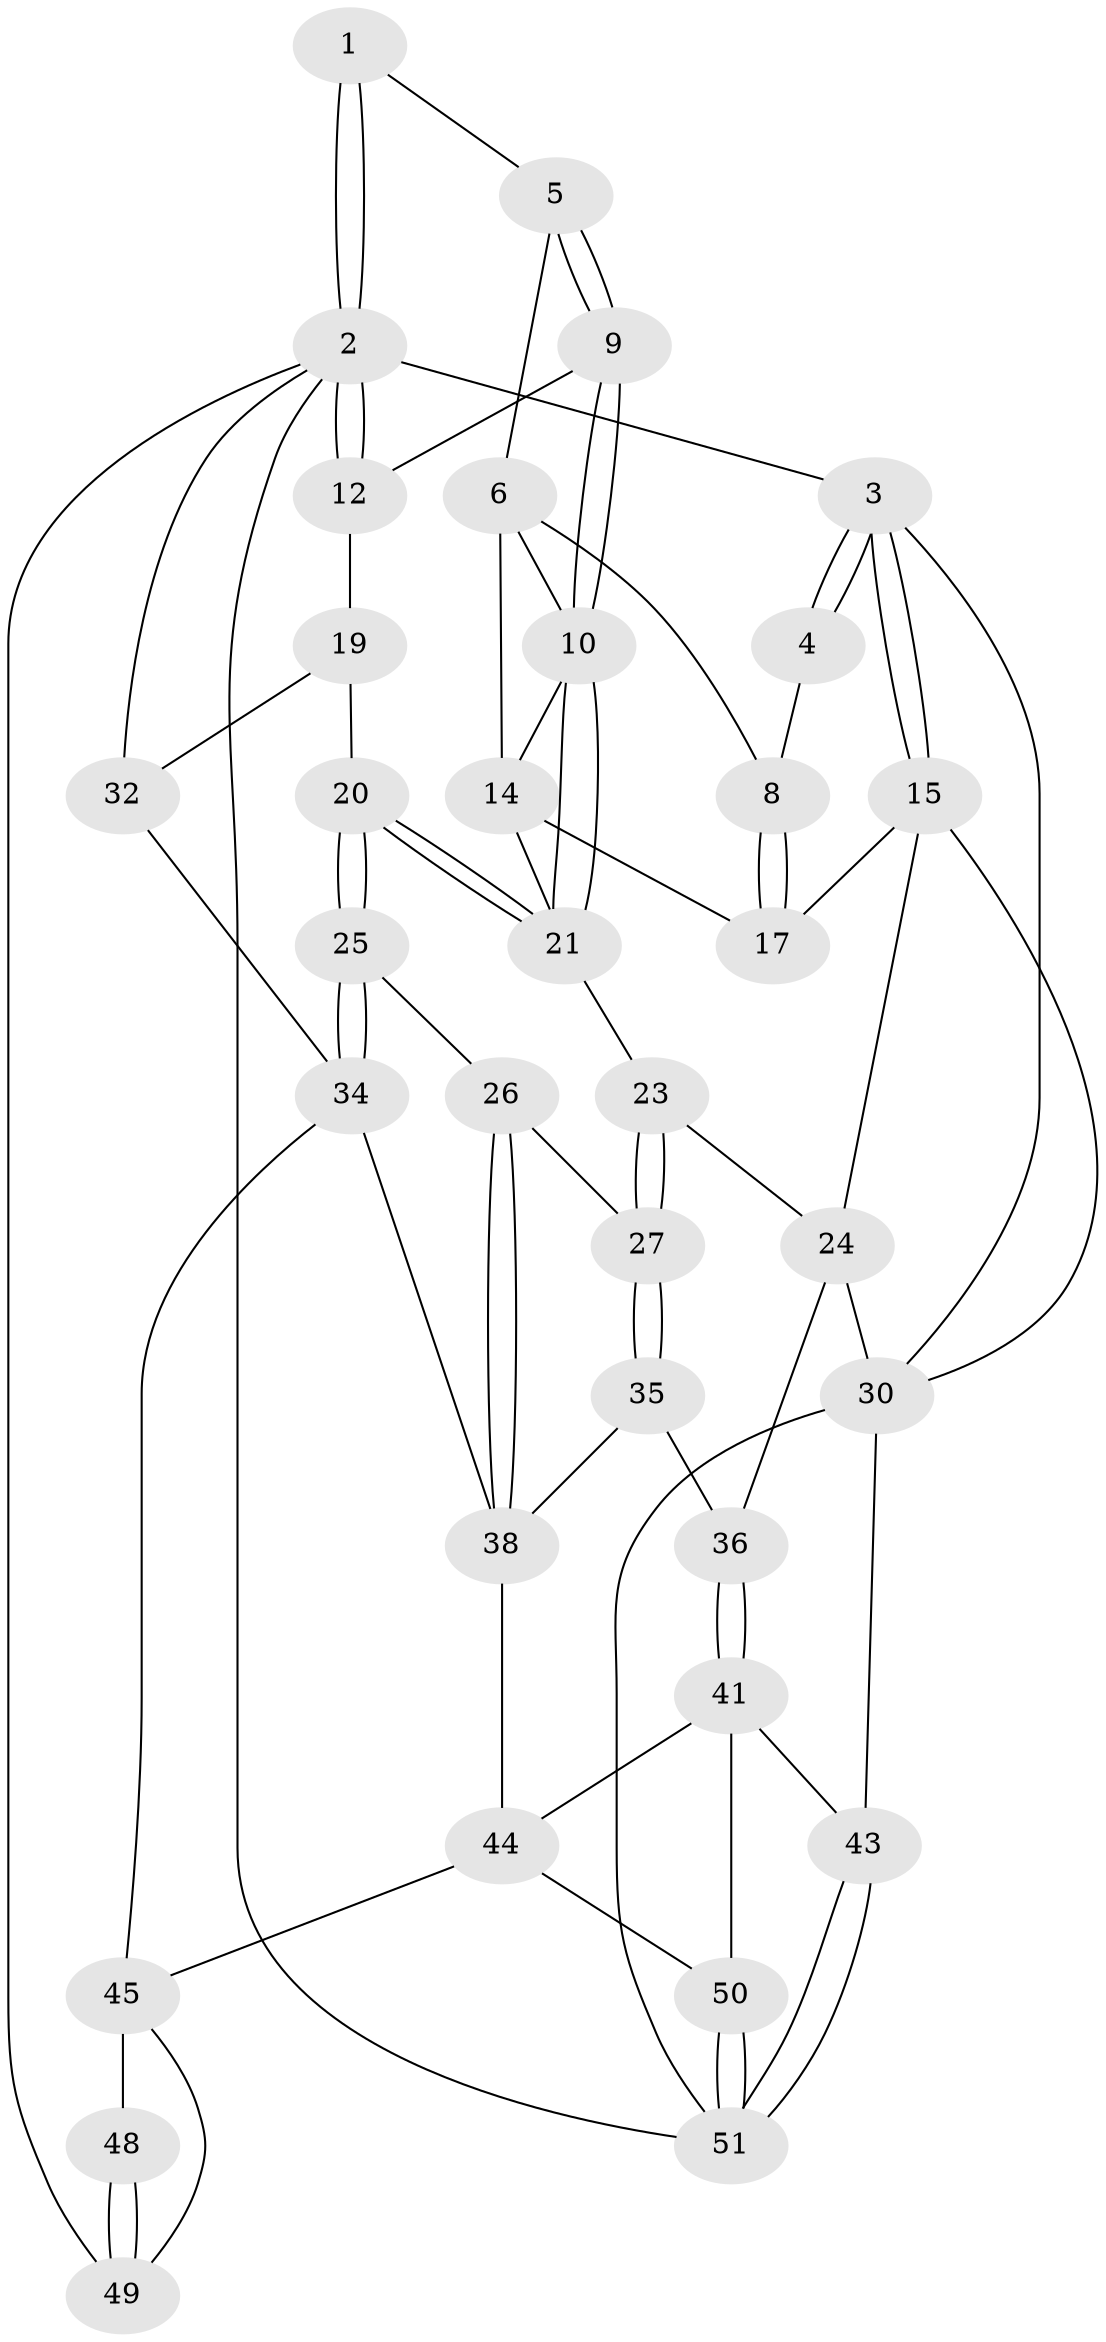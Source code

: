 // Generated by graph-tools (version 1.1) at 2025/24/03/03/25 07:24:38]
// undirected, 35 vertices, 78 edges
graph export_dot {
graph [start="1"]
  node [color=gray90,style=filled];
  1 [pos="+0.6295754902583839+0"];
  2 [pos="+1+0",super="+37"];
  3 [pos="+0+0"];
  4 [pos="+0.22489397469262284+0"];
  5 [pos="+0.6295504272509264+0"];
  6 [pos="+0.5173983482388976+0",super="+7"];
  8 [pos="+0.21961549471464584+0.01973971692009516"];
  9 [pos="+0.6424537902524932+0"];
  10 [pos="+0.5702650055283373+0.14470806667851344",super="+11"];
  12 [pos="+1+0",super="+13"];
  14 [pos="+0.4182534132859056+0.17109792548861213",super="+18"];
  15 [pos="+0+0.2489154406165111",super="+16"];
  17 [pos="+0.1581650079643245+0.11721457343291683"];
  19 [pos="+0.8213965770855091+0.27487397973407035",super="+28"];
  20 [pos="+0.7271115675161719+0.322839893665725"];
  21 [pos="+0.6459283388936494+0.2569883456202308",super="+22"];
  23 [pos="+0.3408940267842782+0.36796548373057275"];
  24 [pos="+0.07128785482565594+0.26838144035869205",super="+29"];
  25 [pos="+0.6622013129193255+0.44171626071899345"];
  26 [pos="+0.6007094111796967+0.4539381216365561"];
  27 [pos="+0.37782622497438917+0.4380725810651983"];
  30 [pos="+0+0.7646257832499038",super="+31"];
  32 [pos="+1+0.6307211899440107",super="+33"];
  34 [pos="+0.7337418545769322+0.5856858258412976",super="+40"];
  35 [pos="+0.3713637253827049+0.45684395693887503"];
  36 [pos="+0.22453174844412407+0.6103013687244427"];
  38 [pos="+0.5097108896365644+0.6884848992691109",super="+39"];
  41 [pos="+0.2941310861481755+0.7608154065338609",super="+42"];
  43 [pos="+0.20017813786011018+0.8891412868841245"];
  44 [pos="+0.42658485922357087+0.7389792293173618",super="+47"];
  45 [pos="+0.6804783322627995+0.8956104928485755",super="+46"];
  48 [pos="+0.9172326714459821+0.6688322789360337"];
  49 [pos="+0.7614568005196665+1"];
  50 [pos="+0.5924571521911483+1"];
  51 [pos="+0.31317781389685506+1"];
  1 -- 2;
  1 -- 2;
  1 -- 5;
  2 -- 3;
  2 -- 12;
  2 -- 12;
  2 -- 32;
  2 -- 49;
  2 -- 51;
  3 -- 4;
  3 -- 4;
  3 -- 15;
  3 -- 15;
  3 -- 30;
  4 -- 8;
  5 -- 6;
  5 -- 9;
  5 -- 9;
  6 -- 8;
  6 -- 14;
  6 -- 10;
  8 -- 17;
  8 -- 17;
  9 -- 10;
  9 -- 10;
  9 -- 12;
  10 -- 21;
  10 -- 21;
  10 -- 14;
  12 -- 19 [weight=2];
  14 -- 17;
  14 -- 21;
  15 -- 24;
  15 -- 17;
  15 -- 30;
  19 -- 20;
  19 -- 32;
  20 -- 21;
  20 -- 21;
  20 -- 25;
  20 -- 25;
  21 -- 23;
  23 -- 24;
  23 -- 27;
  23 -- 27;
  24 -- 36;
  24 -- 30;
  25 -- 26;
  25 -- 34;
  25 -- 34;
  26 -- 27;
  26 -- 38;
  26 -- 38;
  27 -- 35;
  27 -- 35;
  30 -- 43;
  30 -- 51;
  32 -- 34;
  34 -- 45;
  34 -- 38;
  35 -- 36;
  35 -- 38;
  36 -- 41;
  36 -- 41;
  38 -- 44;
  41 -- 44;
  41 -- 50;
  41 -- 43;
  43 -- 51;
  43 -- 51;
  44 -- 50;
  44 -- 45;
  45 -- 48;
  45 -- 49;
  48 -- 49;
  48 -- 49;
  50 -- 51;
  50 -- 51;
}

